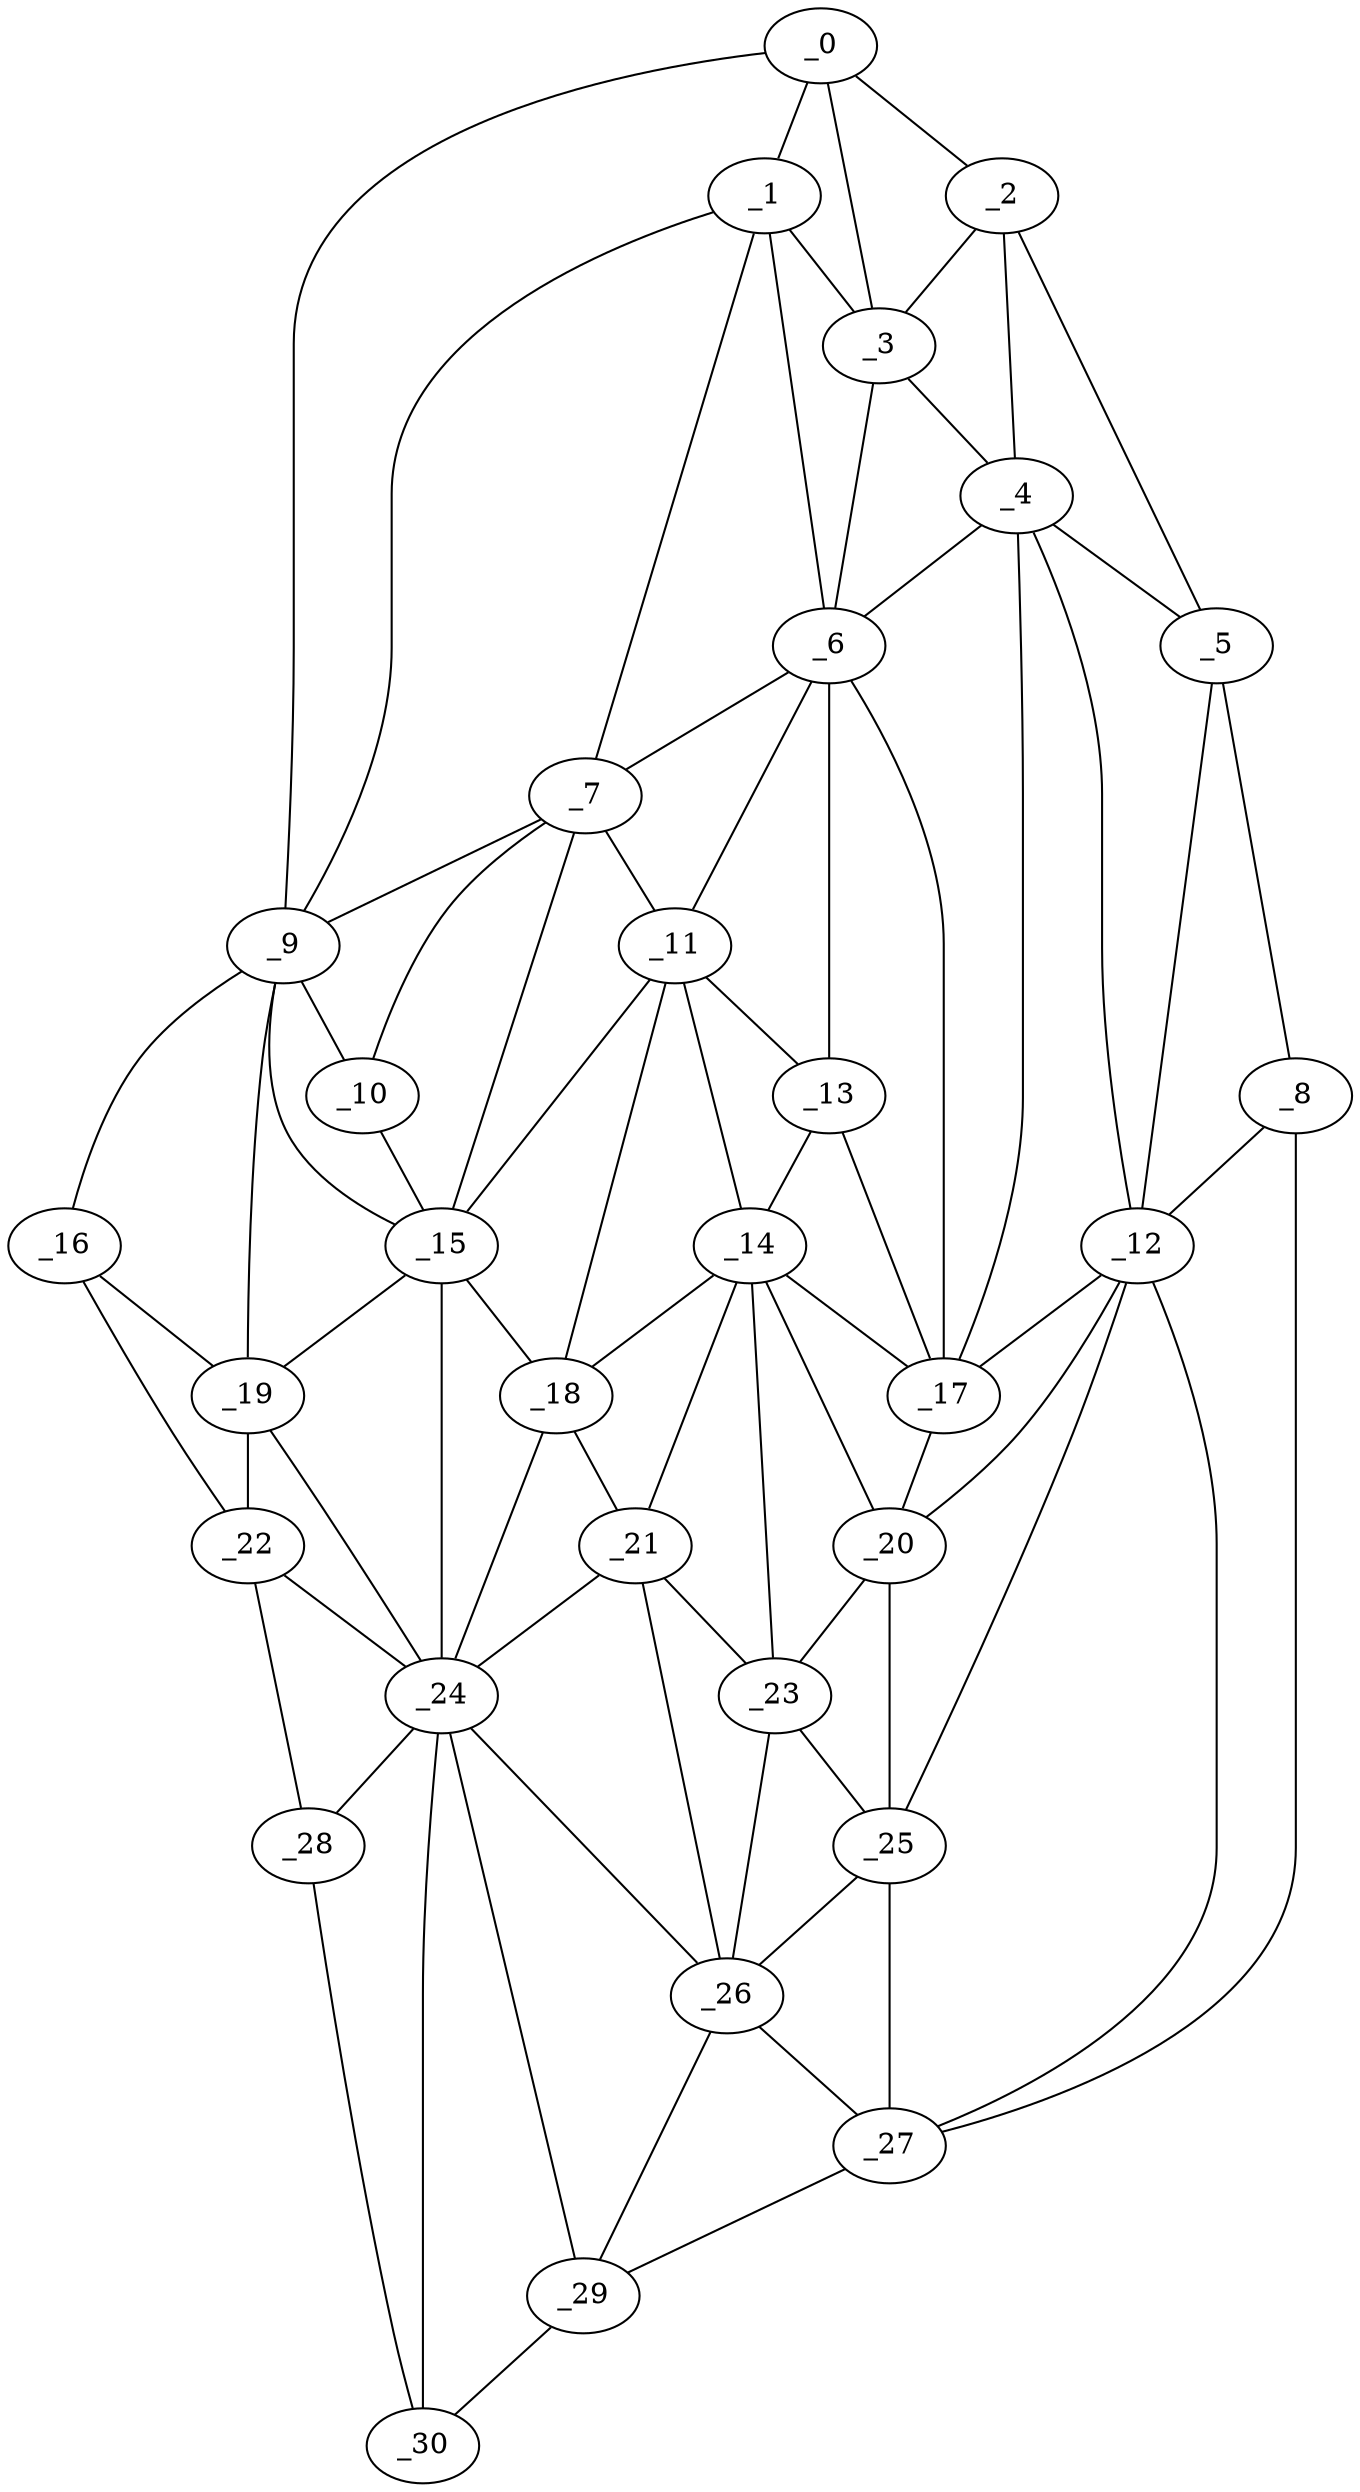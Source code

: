 graph "obj58__0.gxl" {
	_0	 [x=17,
		y=69];
	_1	 [x=24,
		y=70];
	_0 -- _1	 [valence=1];
	_2	 [x=26,
		y=15];
	_0 -- _2	 [valence=1];
	_3	 [x=32,
		y=46];
	_0 -- _3	 [valence=2];
	_9	 [x=54,
		y=95];
	_0 -- _9	 [valence=1];
	_1 -- _3	 [valence=2];
	_6	 [x=44,
		y=50];
	_1 -- _6	 [valence=2];
	_7	 [x=49,
		y=76];
	_1 -- _7	 [valence=2];
	_1 -- _9	 [valence=2];
	_2 -- _3	 [valence=1];
	_4	 [x=36,
		y=29];
	_2 -- _4	 [valence=2];
	_5	 [x=43,
		y=8];
	_2 -- _5	 [valence=1];
	_3 -- _4	 [valence=1];
	_3 -- _6	 [valence=1];
	_4 -- _5	 [valence=2];
	_4 -- _6	 [valence=2];
	_12	 [x=59,
		y=16];
	_4 -- _12	 [valence=1];
	_17	 [x=67,
		y=38];
	_4 -- _17	 [valence=2];
	_8	 [x=52,
		y=7];
	_5 -- _8	 [valence=1];
	_5 -- _12	 [valence=2];
	_6 -- _7	 [valence=2];
	_11	 [x=57,
		y=65];
	_6 -- _11	 [valence=2];
	_13	 [x=60,
		y=50];
	_6 -- _13	 [valence=2];
	_6 -- _17	 [valence=2];
	_7 -- _9	 [valence=2];
	_10	 [x=55,
		y=84];
	_7 -- _10	 [valence=1];
	_7 -- _11	 [valence=1];
	_15	 [x=64,
		y=82];
	_7 -- _15	 [valence=2];
	_8 -- _12	 [valence=2];
	_27	 [x=103,
		y=17];
	_8 -- _27	 [valence=1];
	_9 -- _10	 [valence=2];
	_9 -- _15	 [valence=2];
	_16	 [x=65,
		y=100];
	_9 -- _16	 [valence=1];
	_19	 [x=71,
		y=94];
	_9 -- _19	 [valence=2];
	_10 -- _15	 [valence=2];
	_11 -- _13	 [valence=1];
	_14	 [x=64,
		y=49];
	_11 -- _14	 [valence=2];
	_11 -- _15	 [valence=2];
	_18	 [x=70,
		y=72];
	_11 -- _18	 [valence=2];
	_12 -- _17	 [valence=2];
	_20	 [x=75,
		y=40];
	_12 -- _20	 [valence=1];
	_25	 [x=95,
		y=28];
	_12 -- _25	 [valence=2];
	_12 -- _27	 [valence=1];
	_13 -- _14	 [valence=1];
	_13 -- _17	 [valence=2];
	_14 -- _17	 [valence=2];
	_14 -- _18	 [valence=1];
	_14 -- _20	 [valence=2];
	_21	 [x=79,
		y=66];
	_14 -- _21	 [valence=2];
	_23	 [x=83,
		y=47];
	_14 -- _23	 [valence=1];
	_15 -- _18	 [valence=1];
	_15 -- _19	 [valence=2];
	_24	 [x=86,
		y=75];
	_15 -- _24	 [valence=2];
	_16 -- _19	 [valence=2];
	_22	 [x=81,
		y=99];
	_16 -- _22	 [valence=1];
	_17 -- _20	 [valence=2];
	_18 -- _21	 [valence=1];
	_18 -- _24	 [valence=2];
	_19 -- _22	 [valence=2];
	_19 -- _24	 [valence=1];
	_20 -- _23	 [valence=2];
	_20 -- _25	 [valence=2];
	_21 -- _23	 [valence=2];
	_21 -- _24	 [valence=2];
	_26	 [x=98,
		y=44];
	_21 -- _26	 [valence=2];
	_22 -- _24	 [valence=1];
	_28	 [x=115,
		y=94];
	_22 -- _28	 [valence=1];
	_23 -- _25	 [valence=1];
	_23 -- _26	 [valence=1];
	_24 -- _26	 [valence=2];
	_24 -- _28	 [valence=2];
	_29	 [x=119,
		y=55];
	_24 -- _29	 [valence=1];
	_30	 [x=120,
		y=78];
	_24 -- _30	 [valence=2];
	_25 -- _26	 [valence=2];
	_25 -- _27	 [valence=2];
	_26 -- _27	 [valence=1];
	_26 -- _29	 [valence=2];
	_27 -- _29	 [valence=1];
	_28 -- _30	 [valence=1];
	_29 -- _30	 [valence=1];
}
